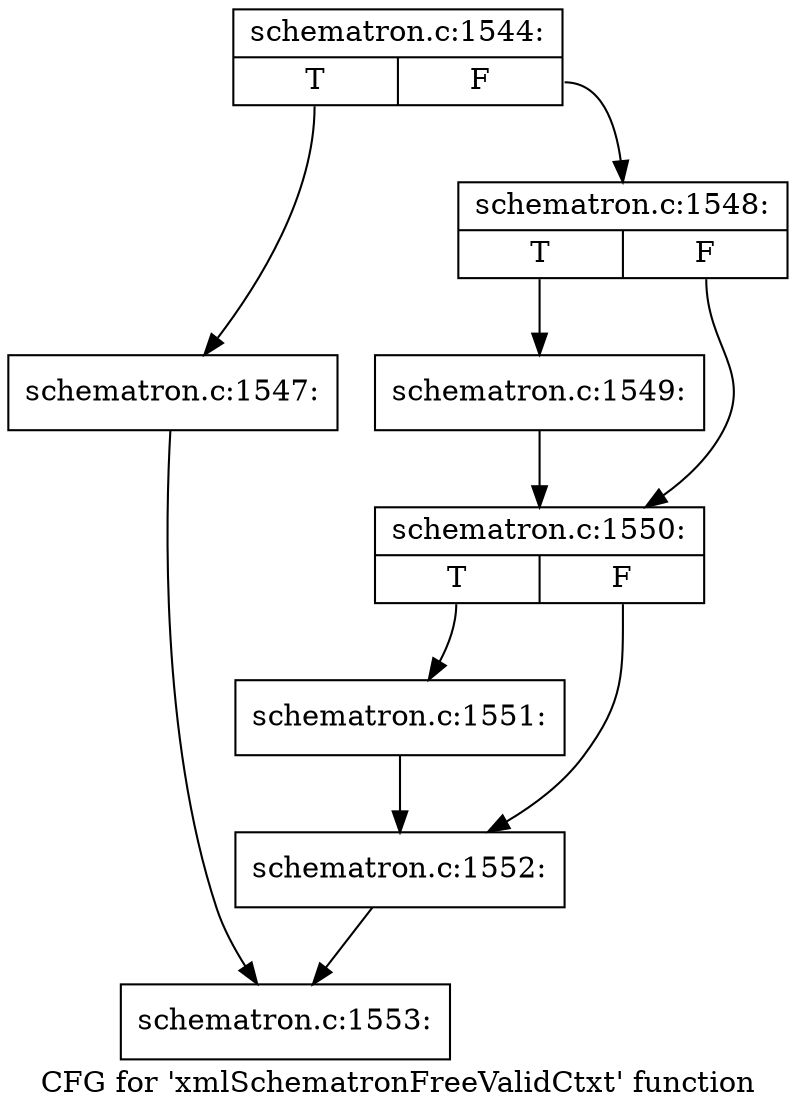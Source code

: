 digraph "CFG for 'xmlSchematronFreeValidCtxt' function" {
	label="CFG for 'xmlSchematronFreeValidCtxt' function";

	Node0x4c7bd40 [shape=record,label="{schematron.c:1544:|{<s0>T|<s1>F}}"];
	Node0x4c7bd40:s0 -> Node0x4c764b0;
	Node0x4c7bd40:s1 -> Node0x4c76500;
	Node0x4c764b0 [shape=record,label="{schematron.c:1547:}"];
	Node0x4c764b0 -> Node0x4c7eb30;
	Node0x4c76500 [shape=record,label="{schematron.c:1548:|{<s0>T|<s1>F}}"];
	Node0x4c76500:s0 -> Node0x4c767f0;
	Node0x4c76500:s1 -> Node0x4c7f3f0;
	Node0x4c767f0 [shape=record,label="{schematron.c:1549:}"];
	Node0x4c767f0 -> Node0x4c7f3f0;
	Node0x4c7f3f0 [shape=record,label="{schematron.c:1550:|{<s0>T|<s1>F}}"];
	Node0x4c7f3f0:s0 -> Node0x4c7f960;
	Node0x4c7f3f0:s1 -> Node0x4c7f9b0;
	Node0x4c7f960 [shape=record,label="{schematron.c:1551:}"];
	Node0x4c7f960 -> Node0x4c7f9b0;
	Node0x4c7f9b0 [shape=record,label="{schematron.c:1552:}"];
	Node0x4c7f9b0 -> Node0x4c7eb30;
	Node0x4c7eb30 [shape=record,label="{schematron.c:1553:}"];
}
